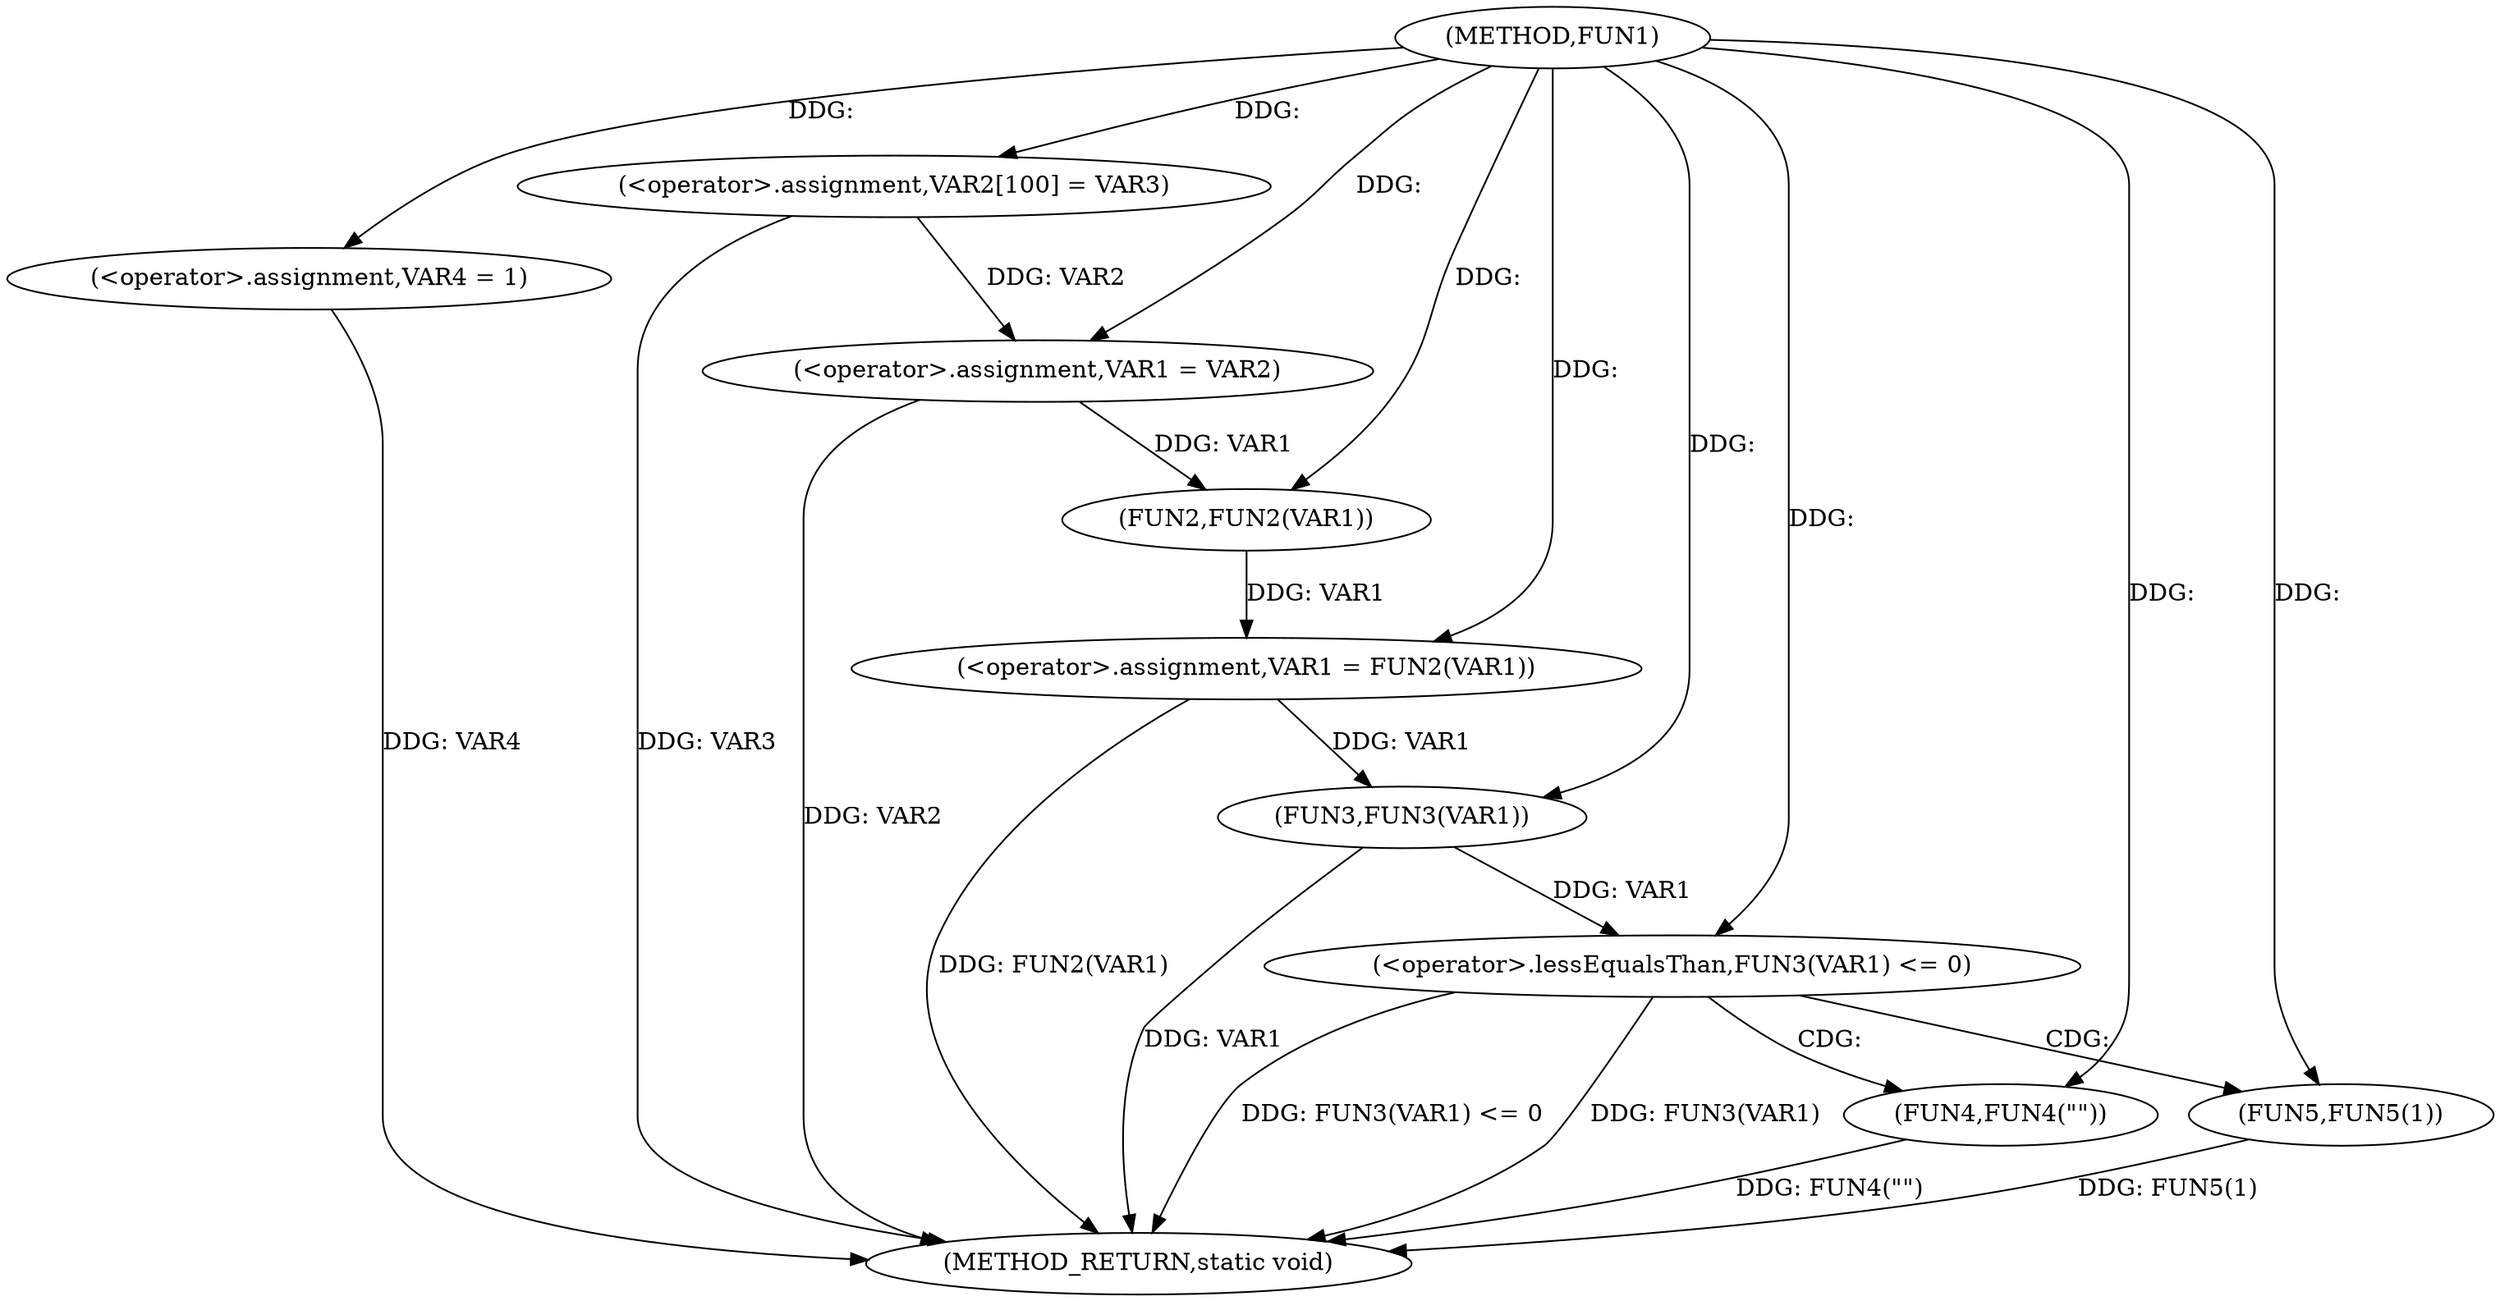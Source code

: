 digraph FUN1 {  
"1000100" [label = "(METHOD,FUN1)" ]
"1000127" [label = "(METHOD_RETURN,static void)" ]
"1000104" [label = "(<operator>.assignment,VAR2[100] = VAR3)" ]
"1000107" [label = "(<operator>.assignment,VAR1 = VAR2)" ]
"1000110" [label = "(<operator>.assignment,VAR4 = 1)" ]
"1000113" [label = "(<operator>.assignment,VAR1 = FUN2(VAR1))" ]
"1000115" [label = "(FUN2,FUN2(VAR1))" ]
"1000118" [label = "(<operator>.lessEqualsThan,FUN3(VAR1) <= 0)" ]
"1000119" [label = "(FUN3,FUN3(VAR1))" ]
"1000123" [label = "(FUN4,FUN4(\"\"))" ]
"1000125" [label = "(FUN5,FUN5(1))" ]
  "1000125" -> "1000127"  [ label = "DDG: FUN5(1)"] 
  "1000123" -> "1000127"  [ label = "DDG: FUN4(\"\")"] 
  "1000113" -> "1000127"  [ label = "DDG: FUN2(VAR1)"] 
  "1000118" -> "1000127"  [ label = "DDG: FUN3(VAR1) <= 0"] 
  "1000118" -> "1000127"  [ label = "DDG: FUN3(VAR1)"] 
  "1000110" -> "1000127"  [ label = "DDG: VAR4"] 
  "1000119" -> "1000127"  [ label = "DDG: VAR1"] 
  "1000104" -> "1000127"  [ label = "DDG: VAR3"] 
  "1000107" -> "1000127"  [ label = "DDG: VAR2"] 
  "1000100" -> "1000104"  [ label = "DDG: "] 
  "1000104" -> "1000107"  [ label = "DDG: VAR2"] 
  "1000100" -> "1000107"  [ label = "DDG: "] 
  "1000100" -> "1000110"  [ label = "DDG: "] 
  "1000115" -> "1000113"  [ label = "DDG: VAR1"] 
  "1000100" -> "1000113"  [ label = "DDG: "] 
  "1000107" -> "1000115"  [ label = "DDG: VAR1"] 
  "1000100" -> "1000115"  [ label = "DDG: "] 
  "1000119" -> "1000118"  [ label = "DDG: VAR1"] 
  "1000113" -> "1000119"  [ label = "DDG: VAR1"] 
  "1000100" -> "1000119"  [ label = "DDG: "] 
  "1000100" -> "1000118"  [ label = "DDG: "] 
  "1000100" -> "1000123"  [ label = "DDG: "] 
  "1000100" -> "1000125"  [ label = "DDG: "] 
  "1000118" -> "1000123"  [ label = "CDG: "] 
  "1000118" -> "1000125"  [ label = "CDG: "] 
}
